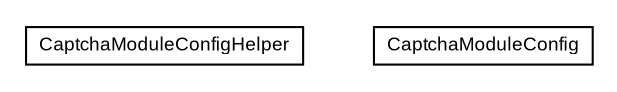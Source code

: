 #!/usr/local/bin/dot
#
# Class diagram 
# Generated by UmlGraph version 4.6 (http://www.spinellis.gr/sw/umlgraph)
#

digraph G {
	edge [fontname="arial",fontsize=10,labelfontname="arial",labelfontsize=10];
	node [fontname="arial",fontsize=10,shape=plaintext];
	// com.octo.captcha.module.config.CaptchaModuleConfigHelper
	c3267 [label=<<table border="0" cellborder="1" cellspacing="0" cellpadding="2" port="p" href="./CaptchaModuleConfigHelper.html">
		<tr><td><table border="0" cellspacing="0" cellpadding="1">
			<tr><td> CaptchaModuleConfigHelper </td></tr>
		</table></td></tr>
		</table>>, fontname="arial", fontcolor="black", fontsize=9.0];
	// com.octo.captcha.module.config.CaptchaModuleConfig
	c3268 [label=<<table border="0" cellborder="1" cellspacing="0" cellpadding="2" port="p" href="./CaptchaModuleConfig.html">
		<tr><td><table border="0" cellspacing="0" cellpadding="1">
			<tr><td> CaptchaModuleConfig </td></tr>
		</table></td></tr>
		</table>>, fontname="arial", fontcolor="black", fontsize=9.0];
}

